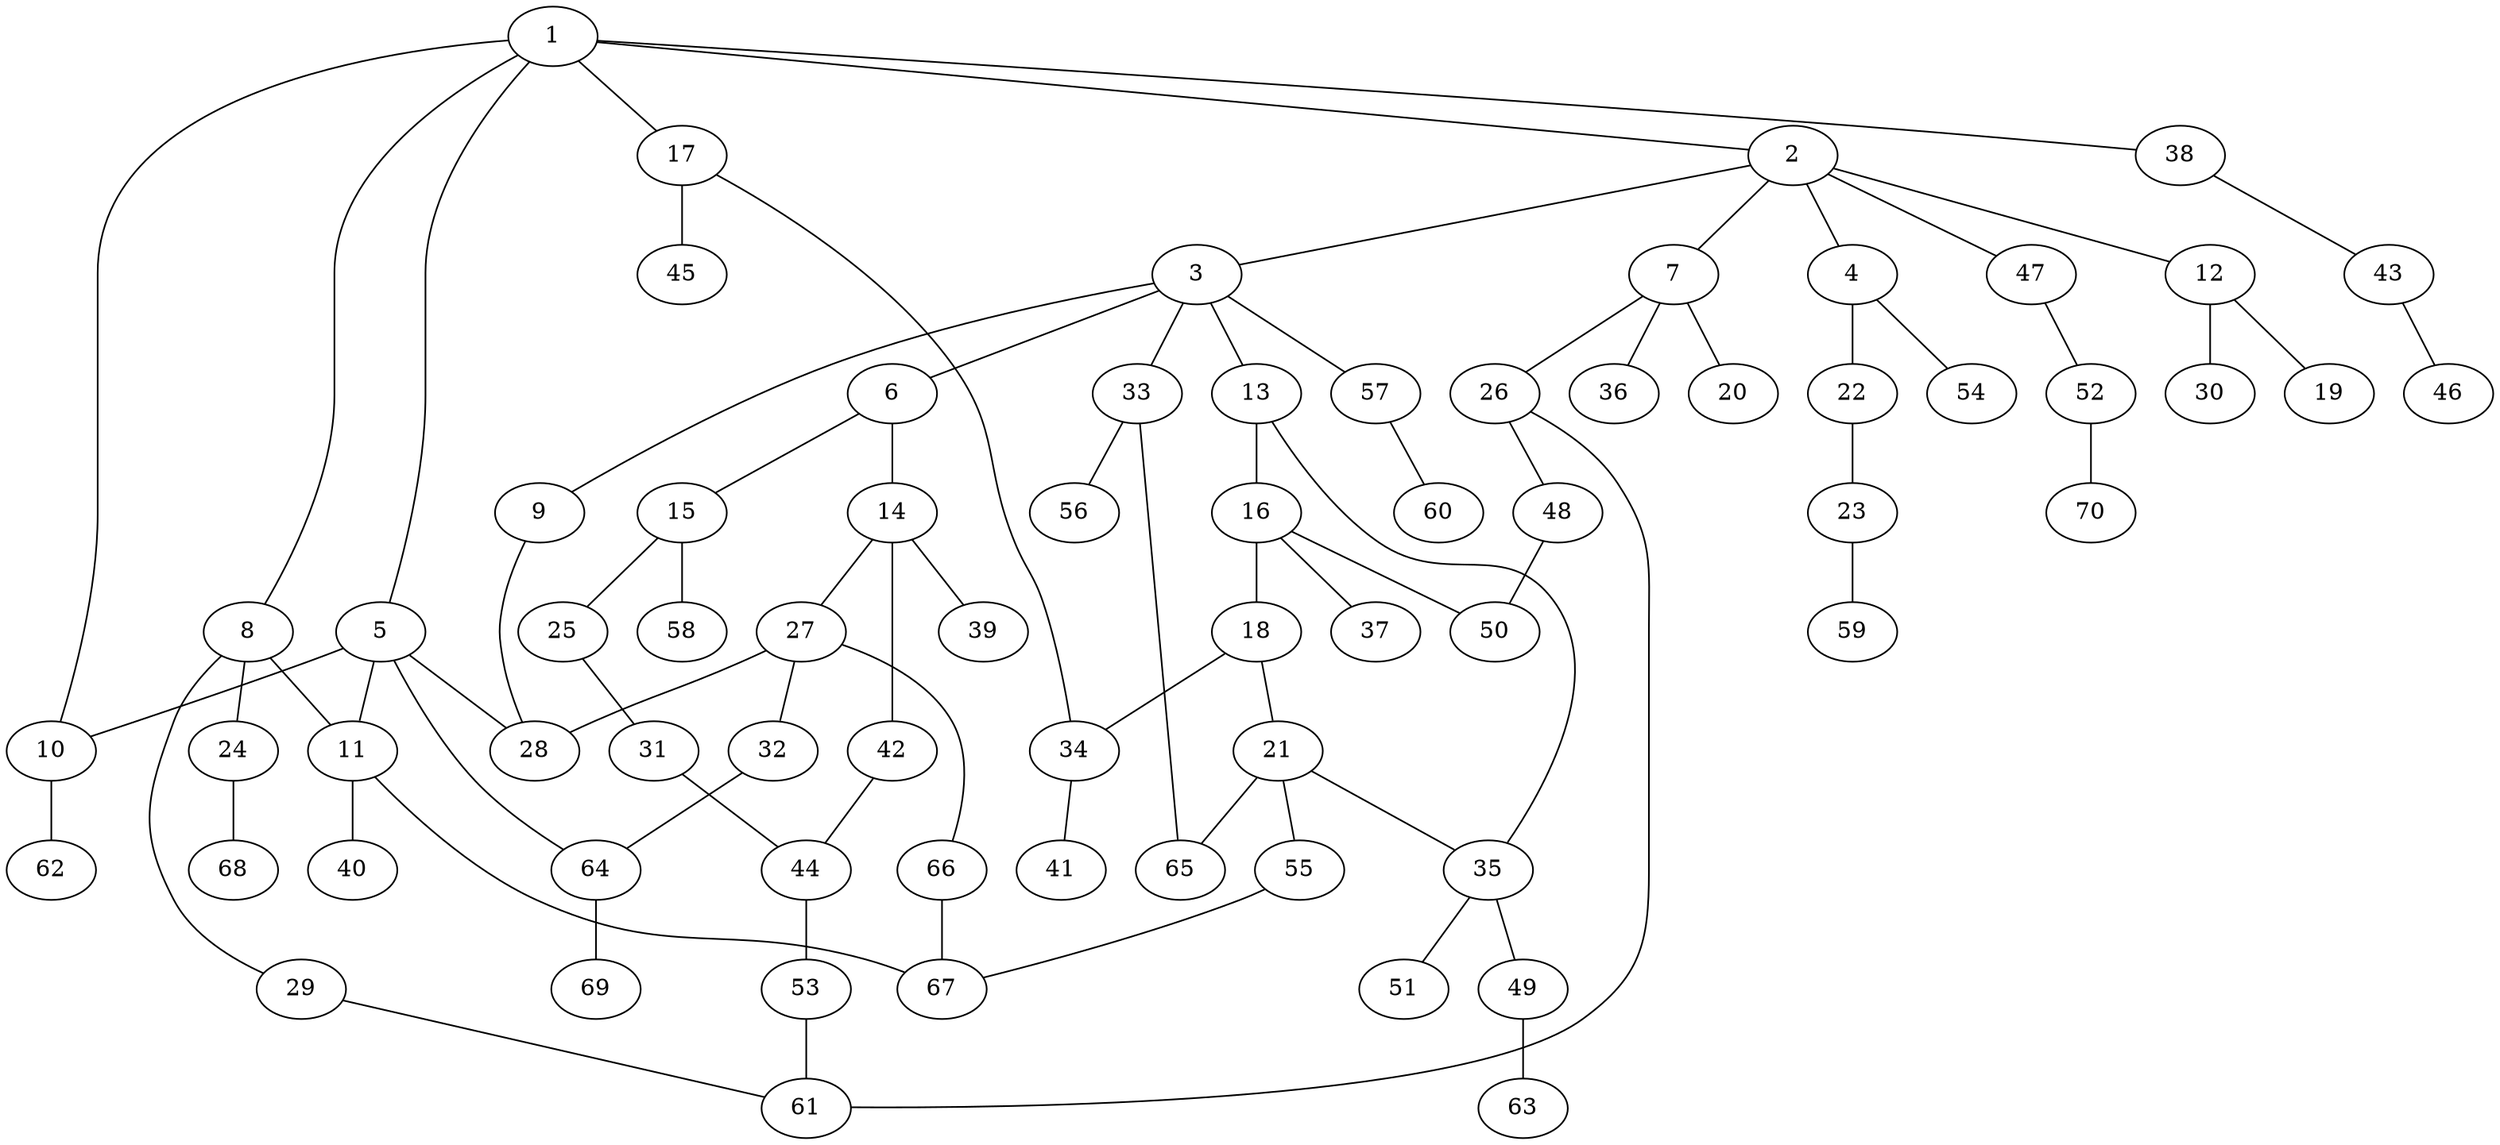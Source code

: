 graph graphname {1--2
1--5
1--8
1--10
1--17
1--38
2--3
2--4
2--7
2--12
2--47
3--6
3--9
3--13
3--33
3--57
4--22
4--54
5--10
5--11
5--28
5--64
6--14
6--15
7--20
7--26
7--36
8--11
8--24
8--29
9--28
10--62
11--40
11--67
12--19
12--30
13--16
13--35
14--27
14--39
14--42
15--25
15--58
16--18
16--37
16--50
17--34
17--45
18--21
18--34
21--35
21--55
21--65
22--23
23--59
24--68
25--31
26--48
26--61
27--28
27--32
27--66
29--61
31--44
32--64
33--56
33--65
34--41
35--49
35--51
38--43
42--44
43--46
44--53
47--52
48--50
49--63
52--70
53--61
55--67
57--60
64--69
66--67
}